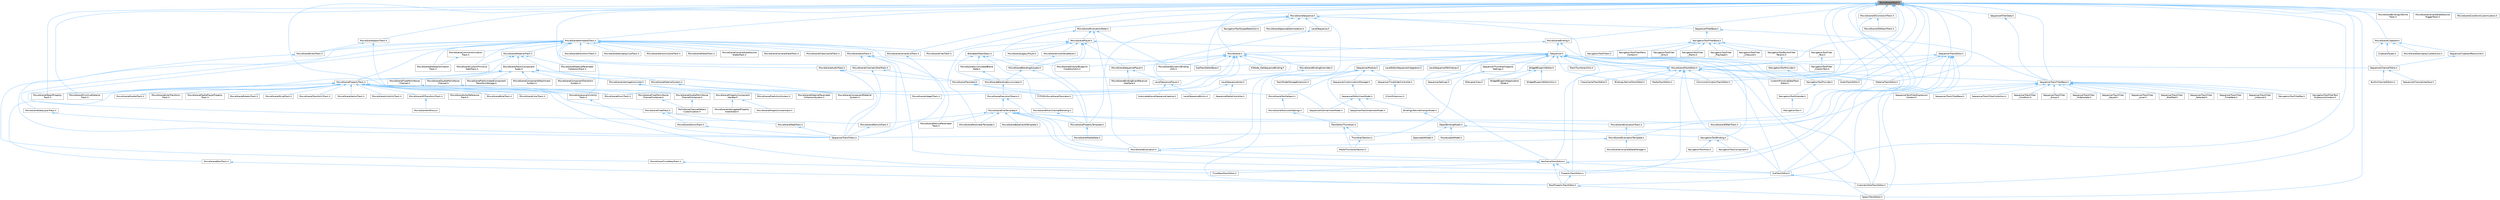 digraph "MovieSceneTrack.h"
{
 // INTERACTIVE_SVG=YES
 // LATEX_PDF_SIZE
  bgcolor="transparent";
  edge [fontname=Helvetica,fontsize=10,labelfontname=Helvetica,labelfontsize=10];
  node [fontname=Helvetica,fontsize=10,shape=box,height=0.2,width=0.4];
  Node1 [id="Node000001",label="MovieSceneTrack.h",height=0.2,width=0.4,color="gray40", fillcolor="grey60", style="filled", fontcolor="black",tooltip=" "];
  Node1 -> Node2 [id="edge1_Node000001_Node000002",dir="back",color="steelblue1",style="solid",tooltip=" "];
  Node2 [id="Node000002",label="AudioTrackEditor.h",height=0.2,width=0.4,color="grey40", fillcolor="white", style="filled",URL="$dd/d96/AudioTrackEditor_8h.html",tooltip=" "];
  Node1 -> Node3 [id="edge2_Node000001_Node000003",dir="back",color="steelblue1",style="solid",tooltip=" "];
  Node3 [id="Node000003",label="BindingLifetimeTrackEditor.h",height=0.2,width=0.4,color="grey40", fillcolor="white", style="filled",URL="$db/d3c/BindingLifetimeTrackEditor_8h.html",tooltip=" "];
  Node1 -> Node4 [id="edge3_Node000001_Node000004",dir="back",color="steelblue1",style="solid",tooltip=" "];
  Node4 [id="Node000004",label="CinematicShotTrackEditor.h",height=0.2,width=0.4,color="grey40", fillcolor="white", style="filled",URL="$d3/d0c/CinematicShotTrackEditor_8h.html",tooltip=" "];
  Node1 -> Node5 [id="edge4_Node000001_Node000005",dir="back",color="steelblue1",style="solid",tooltip=" "];
  Node5 [id="Node000005",label="CommonAnimationTrackEditor.h",height=0.2,width=0.4,color="grey40", fillcolor="white", style="filled",URL="$d9/d6e/CommonAnimationTrackEditor_8h.html",tooltip=" "];
  Node1 -> Node6 [id="edge5_Node000001_Node000006",dir="back",color="steelblue1",style="solid",tooltip=" "];
  Node6 [id="Node000006",label="CustomPrimitiveDataTrack\lEditor.h",height=0.2,width=0.4,color="grey40", fillcolor="white", style="filled",URL="$dc/d8f/CustomPrimitiveDataTrackEditor_8h.html",tooltip=" "];
  Node1 -> Node7 [id="edge6_Node000001_Node000007",dir="back",color="steelblue1",style="solid",tooltip=" "];
  Node7 [id="Node000007",label="ISequencerTrackEditor.h",height=0.2,width=0.4,color="grey40", fillcolor="white", style="filled",URL="$df/dca/ISequencerTrackEditor_8h.html",tooltip=" "];
  Node7 -> Node2 [id="edge7_Node000007_Node000002",dir="back",color="steelblue1",style="solid",tooltip=" "];
  Node7 -> Node8 [id="edge8_Node000007_Node000008",dir="back",color="steelblue1",style="solid",tooltip=" "];
  Node8 [id="Node000008",label="BoolPropertyTrackEditor.h",height=0.2,width=0.4,color="grey40", fillcolor="white", style="filled",URL="$db/d07/BoolPropertyTrackEditor_8h.html",tooltip=" "];
  Node8 -> Node9 [id="edge9_Node000008_Node000009",dir="back",color="steelblue1",style="solid",tooltip=" "];
  Node9 [id="Node000009",label="SpawnTrackEditor.h",height=0.2,width=0.4,color="grey40", fillcolor="white", style="filled",URL="$d5/dac/SpawnTrackEditor_8h.html",tooltip=" "];
  Node7 -> Node4 [id="edge10_Node000007_Node000004",dir="back",color="steelblue1",style="solid",tooltip=" "];
  Node7 -> Node6 [id="edge11_Node000007_Node000006",dir="back",color="steelblue1",style="solid",tooltip=" "];
  Node7 -> Node10 [id="edge12_Node000007_Node000010",dir="back",color="steelblue1",style="solid",tooltip=" "];
  Node10 [id="Node000010",label="MaterialTrackEditor.h",height=0.2,width=0.4,color="grey40", fillcolor="white", style="filled",URL="$d1/d9f/MaterialTrackEditor_8h.html",tooltip=" "];
  Node7 -> Node11 [id="edge13_Node000007_Node000011",dir="back",color="steelblue1",style="solid",tooltip=" "];
  Node11 [id="Node000011",label="MovieSceneTrackEditor.h",height=0.2,width=0.4,color="grey40", fillcolor="white", style="filled",URL="$db/d6c/MovieSceneTrackEditor_8h.html",tooltip=" "];
  Node11 -> Node2 [id="edge14_Node000011_Node000002",dir="back",color="steelblue1",style="solid",tooltip=" "];
  Node11 -> Node3 [id="edge15_Node000011_Node000003",dir="back",color="steelblue1",style="solid",tooltip=" "];
  Node11 -> Node12 [id="edge16_Node000011_Node000012",dir="back",color="steelblue1",style="solid",tooltip=" "];
  Node12 [id="Node000012",label="ChaosCacheTrackEditor.h",height=0.2,width=0.4,color="grey40", fillcolor="white", style="filled",URL="$db/d36/ChaosCacheTrackEditor_8h.html",tooltip=" "];
  Node11 -> Node5 [id="edge17_Node000011_Node000005",dir="back",color="steelblue1",style="solid",tooltip=" "];
  Node11 -> Node6 [id="edge18_Node000011_Node000006",dir="back",color="steelblue1",style="solid",tooltip=" "];
  Node11 -> Node13 [id="edge19_Node000011_Node000013",dir="back",color="steelblue1",style="solid",tooltip=" "];
  Node13 [id="Node000013",label="KeyframeTrackEditor.h",height=0.2,width=0.4,color="grey40", fillcolor="white", style="filled",URL="$dd/d47/KeyframeTrackEditor_8h.html",tooltip=" "];
  Node13 -> Node8 [id="edge20_Node000013_Node000008",dir="back",color="steelblue1",style="solid",tooltip=" "];
  Node13 -> Node14 [id="edge21_Node000013_Node000014",dir="back",color="steelblue1",style="solid",tooltip=" "];
  Node14 [id="Node000014",label="PropertyTrackEditor.h",height=0.2,width=0.4,color="grey40", fillcolor="white", style="filled",URL="$da/d9a/PropertyTrackEditor_8h.html",tooltip=" "];
  Node14 -> Node8 [id="edge22_Node000014_Node000008",dir="back",color="steelblue1",style="solid",tooltip=" "];
  Node13 -> Node15 [id="edge23_Node000013_Node000015",dir="back",color="steelblue1",style="solid",tooltip=" "];
  Node15 [id="Node000015",label="SubTrackEditor.h",height=0.2,width=0.4,color="grey40", fillcolor="white", style="filled",URL="$d8/d5b/SubTrackEditor_8h.html",tooltip=" "];
  Node15 -> Node4 [id="edge24_Node000015_Node000004",dir="back",color="steelblue1",style="solid",tooltip=" "];
  Node13 -> Node16 [id="edge25_Node000013_Node000016",dir="back",color="steelblue1",style="solid",tooltip=" "];
  Node16 [id="Node000016",label="TimeWarpTrackEditor.h",height=0.2,width=0.4,color="grey40", fillcolor="white", style="filled",URL="$dc/d2e/TimeWarpTrackEditor_8h.html",tooltip=" "];
  Node11 -> Node10 [id="edge26_Node000011_Node000010",dir="back",color="steelblue1",style="solid",tooltip=" "];
  Node11 -> Node17 [id="edge27_Node000011_Node000017",dir="back",color="steelblue1",style="solid",tooltip=" "];
  Node17 [id="Node000017",label="MediaTrackEditor.h",height=0.2,width=0.4,color="grey40", fillcolor="white", style="filled",URL="$d0/d41/MediaTrackEditor_8h.html",tooltip=" "];
  Node11 -> Node14 [id="edge28_Node000011_Node000014",dir="back",color="steelblue1",style="solid",tooltip=" "];
  Node11 -> Node18 [id="edge29_Node000011_Node000018",dir="back",color="steelblue1",style="solid",tooltip=" "];
  Node18 [id="Node000018",label="SequencerTrackFilterBase.h",height=0.2,width=0.4,color="grey40", fillcolor="white", style="filled",URL="$d8/def/Filters_2SequencerTrackFilterBase_8h.html",tooltip=" "];
  Node18 -> Node19 [id="edge30_Node000018_Node000019",dir="back",color="steelblue1",style="solid",tooltip=" "];
  Node19 [id="Node000019",label="NavigationToolFilterBar.h",height=0.2,width=0.4,color="grey40", fillcolor="white", style="filled",URL="$df/d14/NavigationToolFilterBar_8h.html",tooltip=" "];
  Node18 -> Node20 [id="edge31_Node000018_Node000020",dir="back",color="steelblue1",style="solid",tooltip=" "];
  Node20 [id="Node000020",label="NavigationToolFilterText\lExpressionContext.h",height=0.2,width=0.4,color="grey40", fillcolor="white", style="filled",URL="$d8/dd2/NavigationToolFilterTextExpressionContext_8h.html",tooltip=" "];
  Node18 -> Node21 [id="edge32_Node000018_Node000021",dir="back",color="steelblue1",style="solid",tooltip=" "];
  Node21 [id="Node000021",label="SequencerTextFilterExpression\lContext.h",height=0.2,width=0.4,color="grey40", fillcolor="white", style="filled",URL="$d0/d9f/SequencerTextFilterExpressionContext_8h.html",tooltip=" "];
  Node18 -> Node22 [id="edge33_Node000018_Node000022",dir="back",color="steelblue1",style="solid",tooltip=" "];
  Node22 [id="Node000022",label="SequencerTrackFilterBase.h",height=0.2,width=0.4,color="grey40", fillcolor="white", style="filled",URL="$d8/d4d/SequencerTrackFilterBase_8h.html",tooltip=" "];
  Node18 -> Node23 [id="edge34_Node000018_Node000023",dir="back",color="steelblue1",style="solid",tooltip=" "];
  Node23 [id="Node000023",label="SequencerTrackFilterCollection.h",height=0.2,width=0.4,color="grey40", fillcolor="white", style="filled",URL="$d8/de2/SequencerTrackFilterCollection_8h.html",tooltip=" "];
  Node18 -> Node24 [id="edge35_Node000018_Node000024",dir="back",color="steelblue1",style="solid",tooltip=" "];
  Node24 [id="Node000024",label="SequencerTrackFilter\l_Condition.h",height=0.2,width=0.4,color="grey40", fillcolor="white", style="filled",URL="$df/d17/SequencerTrackFilter__Condition_8h.html",tooltip=" "];
  Node18 -> Node25 [id="edge36_Node000018_Node000025",dir="back",color="steelblue1",style="solid",tooltip=" "];
  Node25 [id="Node000025",label="SequencerTrackFilter\l_Group.h",height=0.2,width=0.4,color="grey40", fillcolor="white", style="filled",URL="$da/dea/SequencerTrackFilter__Group_8h.html",tooltip=" "];
  Node18 -> Node26 [id="edge37_Node000018_Node000026",dir="back",color="steelblue1",style="solid",tooltip=" "];
  Node26 [id="Node000026",label="SequencerTrackFilter\l_HideIsolate.h",height=0.2,width=0.4,color="grey40", fillcolor="white", style="filled",URL="$d3/d55/SequencerTrackFilter__HideIsolate_8h.html",tooltip=" "];
  Node18 -> Node27 [id="edge38_Node000018_Node000027",dir="back",color="steelblue1",style="solid",tooltip=" "];
  Node27 [id="Node000027",label="SequencerTrackFilter\l_Keyed.h",height=0.2,width=0.4,color="grey40", fillcolor="white", style="filled",URL="$d4/d2d/SequencerTrackFilter__Keyed_8h.html",tooltip=" "];
  Node18 -> Node28 [id="edge39_Node000018_Node000028",dir="back",color="steelblue1",style="solid",tooltip=" "];
  Node28 [id="Node000028",label="SequencerTrackFilter\l_Level.h",height=0.2,width=0.4,color="grey40", fillcolor="white", style="filled",URL="$d2/d6c/SequencerTrackFilter__Level_8h.html",tooltip=" "];
  Node18 -> Node29 [id="edge40_Node000018_Node000029",dir="back",color="steelblue1",style="solid",tooltip=" "];
  Node29 [id="Node000029",label="SequencerTrackFilter\l_Modified.h",height=0.2,width=0.4,color="grey40", fillcolor="white", style="filled",URL="$d0/dd9/SequencerTrackFilter__Modified_8h.html",tooltip=" "];
  Node18 -> Node30 [id="edge41_Node000018_Node000030",dir="back",color="steelblue1",style="solid",tooltip=" "];
  Node30 [id="Node000030",label="SequencerTrackFilter\l_Selected.h",height=0.2,width=0.4,color="grey40", fillcolor="white", style="filled",URL="$dc/d54/SequencerTrackFilter__Selected_8h.html",tooltip=" "];
  Node18 -> Node31 [id="edge42_Node000018_Node000031",dir="back",color="steelblue1",style="solid",tooltip=" "];
  Node31 [id="Node000031",label="SequencerTrackFilter\l_TimeWarp.h",height=0.2,width=0.4,color="grey40", fillcolor="white", style="filled",URL="$d6/dd0/SequencerTrackFilter__TimeWarp_8h.html",tooltip=" "];
  Node18 -> Node32 [id="edge43_Node000018_Node000032",dir="back",color="steelblue1",style="solid",tooltip=" "];
  Node32 [id="Node000032",label="SequencerTrackFilter\l_Unbound.h",height=0.2,width=0.4,color="grey40", fillcolor="white", style="filled",URL="$d0/dd1/SequencerTrackFilter__Unbound_8h.html",tooltip=" "];
  Node18 -> Node33 [id="edge44_Node000018_Node000033",dir="back",color="steelblue1",style="solid",tooltip=" "];
  Node33 [id="Node000033",label="SequencerTrackFilters.h",height=0.2,width=0.4,color="grey40", fillcolor="white", style="filled",URL="$df/d72/SequencerTrackFilters_8h.html",tooltip=" "];
  Node11 -> Node15 [id="edge45_Node000011_Node000015",dir="back",color="steelblue1",style="solid",tooltip=" "];
  Node7 -> Node9 [id="edge46_Node000007_Node000009",dir="back",color="steelblue1",style="solid",tooltip=" "];
  Node7 -> Node15 [id="edge47_Node000007_Node000015",dir="back",color="steelblue1",style="solid",tooltip=" "];
  Node1 -> Node13 [id="edge48_Node000001_Node000013",dir="back",color="steelblue1",style="solid",tooltip=" "];
  Node1 -> Node10 [id="edge49_Node000001_Node000010",dir="back",color="steelblue1",style="solid",tooltip=" "];
  Node1 -> Node34 [id="edge50_Node000001_Node000034",dir="back",color="steelblue1",style="solid",tooltip=" "];
  Node34 [id="Node000034",label="MovieScene.h",height=0.2,width=0.4,color="grey40", fillcolor="white", style="filled",URL="$df/da9/MovieScene_8h.html",tooltip=" "];
  Node34 -> Node35 [id="edge51_Node000034_Node000035",dir="back",color="steelblue1",style="solid",tooltip=" "];
  Node35 [id="Node000035",label="FCPXMLMovieSceneTranslator.h",height=0.2,width=0.4,color="grey40", fillcolor="white", style="filled",URL="$d2/d93/FCPXMLMovieSceneTranslator_8h.html",tooltip=" "];
  Node34 -> Node36 [id="edge52_Node000034_Node000036",dir="back",color="steelblue1",style="solid",tooltip=" "];
  Node36 [id="Node000036",label="K2Node_GetSequenceBinding.h",height=0.2,width=0.4,color="grey40", fillcolor="white", style="filled",URL="$dc/d62/K2Node__GetSequenceBinding_8h.html",tooltip=" "];
  Node34 -> Node37 [id="edge53_Node000034_Node000037",dir="back",color="steelblue1",style="solid",tooltip=" "];
  Node37 [id="Node000037",label="MovieSceneBindingOverrides.h",height=0.2,width=0.4,color="grey40", fillcolor="white", style="filled",URL="$d4/d8c/MovieSceneBindingOverrides_8h.html",tooltip=" "];
  Node37 -> Node38 [id="edge54_Node000037_Node000038",dir="back",color="steelblue1",style="solid",tooltip=" "];
  Node38 [id="Node000038",label="LevelSequenceActor.h",height=0.2,width=0.4,color="grey40", fillcolor="white", style="filled",URL="$dd/d4d/LevelSequenceActor_8h.html",tooltip=" "];
  Node38 -> Node39 [id="edge55_Node000038_Node000039",dir="back",color="steelblue1",style="solid",tooltip=" "];
  Node39 [id="Node000039",label="LevelSequenceBurnIn.h",height=0.2,width=0.4,color="grey40", fillcolor="white", style="filled",URL="$d2/d6b/LevelSequenceBurnIn_8h.html",tooltip=" "];
  Node38 -> Node40 [id="edge56_Node000038_Node000040",dir="back",color="steelblue1",style="solid",tooltip=" "];
  Node40 [id="Node000040",label="SequenceMediaController.h",height=0.2,width=0.4,color="grey40", fillcolor="white", style="filled",URL="$de/d88/SequenceMediaController_8h.html",tooltip=" "];
  Node34 -> Node41 [id="edge57_Node000034_Node000041",dir="back",color="steelblue1",style="solid",tooltip=" "];
  Node41 [id="Node000041",label="MovieSceneDirectorBlueprint\lConditionUtils.h",height=0.2,width=0.4,color="grey40", fillcolor="white", style="filled",URL="$d4/d8a/MovieSceneDirectorBlueprintConditionUtils_8h.html",tooltip=" "];
  Node34 -> Node42 [id="edge58_Node000034_Node000042",dir="back",color="steelblue1",style="solid",tooltip=" "];
  Node42 [id="Node000042",label="MovieSceneDynamicBinding\lUtils.h",height=0.2,width=0.4,color="grey40", fillcolor="white", style="filled",URL="$df/dce/MovieSceneDynamicBindingUtils_8h.html",tooltip=" "];
  Node34 -> Node43 [id="edge59_Node000034_Node000043",dir="back",color="steelblue1",style="solid",tooltip=" "];
  Node43 [id="Node000043",label="MovieSceneEnumTrack.h",height=0.2,width=0.4,color="grey40", fillcolor="white", style="filled",URL="$d6/d95/MovieSceneEnumTrack_8h.html",tooltip=" "];
  Node34 -> Node44 [id="edge60_Node000034_Node000044",dir="back",color="steelblue1",style="solid",tooltip=" "];
  Node44 [id="Node000044",label="MovieSceneIntegerTrack.h",height=0.2,width=0.4,color="grey40", fillcolor="white", style="filled",URL="$d9/d1a/MovieSceneIntegerTrack_8h.html",tooltip=" "];
  Node34 -> Node45 [id="edge61_Node000034_Node000045",dir="back",color="steelblue1",style="solid",tooltip=" "];
  Node45 [id="Node000045",label="MovieSceneSequencePlayer.h",height=0.2,width=0.4,color="grey40", fillcolor="white", style="filled",URL="$d3/d08/MovieSceneSequencePlayer_8h.html",tooltip=" "];
  Node45 -> Node46 [id="edge62_Node000045_Node000046",dir="back",color="steelblue1",style="solid",tooltip=" "];
  Node46 [id="Node000046",label="LevelSequencePlayer.h",height=0.2,width=0.4,color="grey40", fillcolor="white", style="filled",URL="$d0/d5e/LevelSequencePlayer_8h.html",tooltip=" "];
  Node46 -> Node47 [id="edge63_Node000046_Node000047",dir="back",color="steelblue1",style="solid",tooltip=" "];
  Node47 [id="Node000047",label="AutomatedLevelSequenceCapture.h",height=0.2,width=0.4,color="grey40", fillcolor="white", style="filled",URL="$d4/d3e/AutomatedLevelSequenceCapture_8h.html",tooltip=" "];
  Node46 -> Node39 [id="edge64_Node000046_Node000039",dir="back",color="steelblue1",style="solid",tooltip=" "];
  Node45 -> Node48 [id="edge65_Node000045_Node000048",dir="back",color="steelblue1",style="solid",tooltip=" "];
  Node48 [id="Node000048",label="MovieSceneBindingEventReceiver\lInterface.h",height=0.2,width=0.4,color="grey40", fillcolor="white", style="filled",URL="$df/d39/MovieSceneBindingEventReceiverInterface_8h.html",tooltip=" "];
  Node34 -> Node11 [id="edge66_Node000034_Node000011",dir="back",color="steelblue1",style="solid",tooltip=" "];
  Node34 -> Node49 [id="edge67_Node000034_Node000049",dir="back",color="steelblue1",style="solid",tooltip=" "];
  Node49 [id="Node000049",label="MovieSceneTranslator.h",height=0.2,width=0.4,color="grey40", fillcolor="white", style="filled",URL="$d2/d49/MovieSceneTranslator_8h.html",tooltip=" "];
  Node49 -> Node35 [id="edge68_Node000049_Node000035",dir="back",color="steelblue1",style="solid",tooltip=" "];
  Node49 -> Node50 [id="edge69_Node000049_Node000050",dir="back",color="steelblue1",style="solid",tooltip=" "];
  Node50 [id="Node000050",label="MovieSceneToolHelpers.h",height=0.2,width=0.4,color="grey40", fillcolor="white", style="filled",URL="$d4/d0e/MovieSceneToolHelpers_8h.html",tooltip=" "];
  Node50 -> Node51 [id="edge70_Node000050_Node000051",dir="back",color="steelblue1",style="solid",tooltip=" "];
  Node51 [id="Node000051",label="MovieSceneToolsUserSettings.h",height=0.2,width=0.4,color="grey40", fillcolor="white", style="filled",URL="$d5/dab/MovieSceneToolsUserSettings_8h.html",tooltip=" "];
  Node51 -> Node52 [id="edge71_Node000051_Node000052",dir="back",color="steelblue1",style="solid",tooltip=" "];
  Node52 [id="Node000052",label="TrackEditorThumbnail.h",height=0.2,width=0.4,color="grey40", fillcolor="white", style="filled",URL="$d6/d44/TrackEditorThumbnail_8h.html",tooltip=" "];
  Node52 -> Node53 [id="edge72_Node000052_Node000053",dir="back",color="steelblue1",style="solid",tooltip=" "];
  Node53 [id="Node000053",label="MediaThumbnailSection.h",height=0.2,width=0.4,color="grey40", fillcolor="white", style="filled",URL="$d8/dfe/MediaThumbnailSection_8h.html",tooltip=" "];
  Node52 -> Node54 [id="edge73_Node000052_Node000054",dir="back",color="steelblue1",style="solid",tooltip=" "];
  Node54 [id="Node000054",label="ThumbnailSection.h",height=0.2,width=0.4,color="grey40", fillcolor="white", style="filled",URL="$de/daf/ThumbnailSection_8h.html",tooltip=" "];
  Node54 -> Node53 [id="edge74_Node000054_Node000053",dir="back",color="steelblue1",style="solid",tooltip=" "];
  Node34 -> Node55 [id="edge75_Node000034_Node000055",dir="back",color="steelblue1",style="solid",tooltip=" "];
  Node55 [id="Node000055",label="SubTrackEditorBase.h",height=0.2,width=0.4,color="grey40", fillcolor="white", style="filled",URL="$db/d33/SubTrackEditorBase_8h.html",tooltip=" "];
  Node1 -> Node56 [id="edge76_Node000001_Node000056",dir="back",color="steelblue1",style="solid",tooltip=" "];
  Node56 [id="Node000056",label="MovieScene3DConstraintTrack.h",height=0.2,width=0.4,color="grey40", fillcolor="white", style="filled",URL="$d7/d73/MovieScene3DConstraintTrack_8h.html",tooltip=" "];
  Node56 -> Node57 [id="edge77_Node000056_Node000057",dir="back",color="steelblue1",style="solid",tooltip=" "];
  Node57 [id="Node000057",label="MovieScene3DAttachTrack.h",height=0.2,width=0.4,color="grey40", fillcolor="white", style="filled",URL="$d2/d53/MovieScene3DAttachTrack_8h.html",tooltip=" "];
  Node56 -> Node58 [id="edge78_Node000056_Node000058",dir="back",color="steelblue1",style="solid",tooltip=" "];
  Node58 [id="Node000058",label="MovieScene3DPathTrack.h",height=0.2,width=0.4,color="grey40", fillcolor="white", style="filled",URL="$d3/d57/MovieScene3DPathTrack_8h.html",tooltip=" "];
  Node1 -> Node59 [id="edge79_Node000001_Node000059",dir="back",color="steelblue1",style="solid",tooltip=" "];
  Node59 [id="Node000059",label="MovieSceneBinding.h",height=0.2,width=0.4,color="grey40", fillcolor="white", style="filled",URL="$db/dc8/MovieSceneBinding_8h.html",tooltip=" "];
  Node59 -> Node60 [id="edge80_Node000059_Node000060",dir="back",color="steelblue1",style="solid",tooltip=" "];
  Node60 [id="Node000060",label="ISequencer.h",height=0.2,width=0.4,color="grey40", fillcolor="white", style="filled",URL="$d7/d1d/ISequencer_8h.html",tooltip=" "];
  Node60 -> Node2 [id="edge81_Node000060_Node000002",dir="back",color="steelblue1",style="solid",tooltip=" "];
  Node60 -> Node3 [id="edge82_Node000060_Node000003",dir="back",color="steelblue1",style="solid",tooltip=" "];
  Node60 -> Node8 [id="edge83_Node000060_Node000008",dir="back",color="steelblue1",style="solid",tooltip=" "];
  Node60 -> Node4 [id="edge84_Node000060_Node000004",dir="back",color="steelblue1",style="solid",tooltip=" "];
  Node60 -> Node5 [id="edge85_Node000060_Node000005",dir="back",color="steelblue1",style="solid",tooltip=" "];
  Node60 -> Node6 [id="edge86_Node000060_Node000006",dir="back",color="steelblue1",style="solid",tooltip=" "];
  Node60 -> Node61 [id="edge87_Node000060_Node000061",dir="back",color="steelblue1",style="solid",tooltip=" "];
  Node61 [id="Node000061",label="ISequencerModule.h",height=0.2,width=0.4,color="grey40", fillcolor="white", style="filled",URL="$d7/d3b/ISequencerModule_8h.html",tooltip=" "];
  Node61 -> Node62 [id="edge88_Node000061_Node000062",dir="back",color="steelblue1",style="solid",tooltip=" "];
  Node62 [id="Node000062",label="SequencerCustomizationManager.h",height=0.2,width=0.4,color="grey40", fillcolor="white", style="filled",URL="$dd/dea/SequencerCustomizationManager_8h.html",tooltip=" "];
  Node62 -> Node63 [id="edge89_Node000062_Node000063",dir="back",color="steelblue1",style="solid",tooltip=" "];
  Node63 [id="Node000063",label="SequencerEditorViewModel.h",height=0.2,width=0.4,color="grey40", fillcolor="white", style="filled",URL="$da/d57/SequencerEditorViewModel_8h.html",tooltip=" "];
  Node63 -> Node64 [id="edge90_Node000063_Node000064",dir="back",color="steelblue1",style="solid",tooltip=" "];
  Node64 [id="Node000064",label="BindingLifetimeOverlayModel.h",height=0.2,width=0.4,color="grey40", fillcolor="white", style="filled",URL="$d2/d69/BindingLifetimeOverlayModel_8h.html",tooltip=" "];
  Node64 -> Node65 [id="edge91_Node000064_Node000065",dir="back",color="steelblue1",style="solid",tooltip=" "];
  Node65 [id="Node000065",label="ObjectBindingModel.h",height=0.2,width=0.4,color="grey40", fillcolor="white", style="filled",URL="$de/dbc/ObjectBindingModel_8h.html",tooltip=" "];
  Node65 -> Node66 [id="edge92_Node000065_Node000066",dir="back",color="steelblue1",style="solid",tooltip=" "];
  Node66 [id="Node000066",label="NavigationToolBinding.h",height=0.2,width=0.4,color="grey40", fillcolor="white", style="filled",URL="$d0/db5/NavigationToolBinding_8h.html",tooltip=" "];
  Node66 -> Node67 [id="edge93_Node000066_Node000067",dir="back",color="steelblue1",style="solid",tooltip=" "];
  Node67 [id="Node000067",label="NavigationToolActor.h",height=0.2,width=0.4,color="grey40", fillcolor="white", style="filled",URL="$d6/da8/NavigationToolActor_8h.html",tooltip=" "];
  Node66 -> Node68 [id="edge94_Node000066_Node000068",dir="back",color="steelblue1",style="solid",tooltip=" "];
  Node68 [id="Node000068",label="NavigationToolComponent.h",height=0.2,width=0.4,color="grey40", fillcolor="white", style="filled",URL="$d7/dfc/NavigationToolComponent_8h.html",tooltip=" "];
  Node65 -> Node69 [id="edge95_Node000065_Node000069",dir="back",color="steelblue1",style="solid",tooltip=" "];
  Node69 [id="Node000069",label="PossessableModel.h",height=0.2,width=0.4,color="grey40", fillcolor="white", style="filled",URL="$d5/d01/PossessableModel_8h.html",tooltip=" "];
  Node65 -> Node70 [id="edge96_Node000065_Node000070",dir="back",color="steelblue1",style="solid",tooltip=" "];
  Node70 [id="Node000070",label="SpawnableModel.h",height=0.2,width=0.4,color="grey40", fillcolor="white", style="filled",URL="$d0/dd5/SpawnableModel_8h.html",tooltip=" "];
  Node63 -> Node71 [id="edge97_Node000063_Node000071",dir="back",color="steelblue1",style="solid",tooltip=" "];
  Node71 [id="Node000071",label="SequencerOutlinerViewModel.h",height=0.2,width=0.4,color="grey40", fillcolor="white", style="filled",URL="$da/d12/SequencerOutlinerViewModel_8h.html",tooltip=" "];
  Node63 -> Node72 [id="edge98_Node000063_Node000072",dir="back",color="steelblue1",style="solid",tooltip=" "];
  Node72 [id="Node000072",label="SequencerTrackAreaViewModel.h",height=0.2,width=0.4,color="grey40", fillcolor="white", style="filled",URL="$d9/dd2/SequencerTrackAreaViewModel_8h.html",tooltip=" "];
  Node61 -> Node71 [id="edge99_Node000061_Node000071",dir="back",color="steelblue1",style="solid",tooltip=" "];
  Node61 -> Node73 [id="edge100_Node000061_Node000073",dir="back",color="steelblue1",style="solid",tooltip=" "];
  Node73 [id="Node000073",label="SequencerTimeSliderController.h",height=0.2,width=0.4,color="grey40", fillcolor="white", style="filled",URL="$d3/d54/SequencerTimeSliderController_8h.html",tooltip=" "];
  Node73 -> Node74 [id="edge101_Node000073_Node000074",dir="back",color="steelblue1",style="solid",tooltip=" "];
  Node74 [id="Node000074",label="IClockExtension.h",height=0.2,width=0.4,color="grey40", fillcolor="white", style="filled",URL="$d1/d52/IClockExtension_8h.html",tooltip=" "];
  Node61 -> Node72 [id="edge102_Node000061_Node000072",dir="back",color="steelblue1",style="solid",tooltip=" "];
  Node61 -> Node75 [id="edge103_Node000061_Node000075",dir="back",color="steelblue1",style="solid",tooltip=" "];
  Node75 [id="Node000075",label="TrackModelStorageExtension.h",height=0.2,width=0.4,color="grey40", fillcolor="white", style="filled",URL="$d8/d98/TrackModelStorageExtension_8h.html",tooltip=" "];
  Node60 -> Node13 [id="edge104_Node000060_Node000013",dir="back",color="steelblue1",style="solid",tooltip=" "];
  Node60 -> Node76 [id="edge105_Node000060_Node000076",dir="back",color="steelblue1",style="solid",tooltip=" "];
  Node76 [id="Node000076",label="LevelEditorSequencerIntegration.h",height=0.2,width=0.4,color="grey40", fillcolor="white", style="filled",URL="$d5/d15/LevelEditorSequencerIntegration_8h.html",tooltip=" "];
  Node60 -> Node77 [id="edge106_Node000060_Node000077",dir="back",color="steelblue1",style="solid",tooltip=" "];
  Node77 [id="Node000077",label="LevelSequenceFBXInterop.h",height=0.2,width=0.4,color="grey40", fillcolor="white", style="filled",URL="$d7/d4f/LevelSequenceFBXInterop_8h.html",tooltip=" "];
  Node60 -> Node10 [id="edge107_Node000060_Node000010",dir="back",color="steelblue1",style="solid",tooltip=" "];
  Node60 -> Node50 [id="edge108_Node000060_Node000050",dir="back",color="steelblue1",style="solid",tooltip=" "];
  Node60 -> Node11 [id="edge109_Node000060_Node000011",dir="back",color="steelblue1",style="solid",tooltip=" "];
  Node60 -> Node14 [id="edge110_Node000060_Node000014",dir="back",color="steelblue1",style="solid",tooltip=" "];
  Node60 -> Node78 [id="edge111_Node000060_Node000078",dir="back",color="steelblue1",style="solid",tooltip=" "];
  Node78 [id="Node000078",label="SequencerChannelTraits.h",height=0.2,width=0.4,color="grey40", fillcolor="white", style="filled",URL="$d6/db9/SequencerChannelTraits_8h.html",tooltip=" "];
  Node78 -> Node79 [id="edge112_Node000078_Node000079",dir="back",color="steelblue1",style="solid",tooltip=" "];
  Node79 [id="Node000079",label="BuiltInChannelEditors.h",height=0.2,width=0.4,color="grey40", fillcolor="white", style="filled",URL="$df/daf/BuiltInChannelEditors_8h.html",tooltip=" "];
  Node78 -> Node80 [id="edge113_Node000078_Node000080",dir="back",color="steelblue1",style="solid",tooltip=" "];
  Node80 [id="Node000080",label="SequencerChannelInterface.h",height=0.2,width=0.4,color="grey40", fillcolor="white", style="filled",URL="$da/d51/SequencerChannelInterface_8h.html",tooltip=" "];
  Node60 -> Node81 [id="edge114_Node000060_Node000081",dir="back",color="steelblue1",style="solid",tooltip=" "];
  Node81 [id="Node000081",label="SequencerThumbnailCapture\lSettings.h",height=0.2,width=0.4,color="grey40", fillcolor="white", style="filled",URL="$de/d05/SequencerThumbnailCaptureSettings_8h.html",tooltip=" "];
  Node81 -> Node82 [id="edge115_Node000081_Node000082",dir="back",color="steelblue1",style="solid",tooltip=" "];
  Node82 [id="Node000082",label="SequencerSettings.h",height=0.2,width=0.4,color="grey40", fillcolor="white", style="filled",URL="$d1/d46/SequencerSettings_8h.html",tooltip=" "];
  Node60 -> Node9 [id="edge116_Node000060_Node000009",dir="back",color="steelblue1",style="solid",tooltip=" "];
  Node60 -> Node15 [id="edge117_Node000060_Node000015",dir="back",color="steelblue1",style="solid",tooltip=" "];
  Node60 -> Node55 [id="edge118_Node000060_Node000055",dir="back",color="steelblue1",style="solid",tooltip=" "];
  Node60 -> Node54 [id="edge119_Node000060_Node000054",dir="back",color="steelblue1",style="solid",tooltip=" "];
  Node60 -> Node83 [id="edge120_Node000060_Node000083",dir="back",color="steelblue1",style="solid",tooltip=" "];
  Node83 [id="Node000083",label="TrackThumbnailUtils.h",height=0.2,width=0.4,color="grey40", fillcolor="white", style="filled",URL="$dc/df4/TrackThumbnailUtils_8h.html",tooltip=" "];
  Node60 -> Node84 [id="edge121_Node000060_Node000084",dir="back",color="steelblue1",style="solid",tooltip=" "];
  Node84 [id="Node000084",label="WidgetBlueprintEditor.h",height=0.2,width=0.4,color="grey40", fillcolor="white", style="filled",URL="$d6/d04/WidgetBlueprintEditor_8h.html",tooltip=" "];
  Node84 -> Node85 [id="edge122_Node000084_Node000085",dir="back",color="steelblue1",style="solid",tooltip=" "];
  Node85 [id="Node000085",label="SDesignerView.h",height=0.2,width=0.4,color="grey40", fillcolor="white", style="filled",URL="$d2/d14/SDesignerView_8h.html",tooltip=" "];
  Node84 -> Node86 [id="edge123_Node000084_Node000086",dir="back",color="steelblue1",style="solid",tooltip=" "];
  Node86 [id="Node000086",label="WidgetBlueprintApplication\lMode.h",height=0.2,width=0.4,color="grey40", fillcolor="white", style="filled",URL="$d3/d40/WidgetBlueprintApplicationMode_8h.html",tooltip=" "];
  Node84 -> Node87 [id="edge124_Node000084_Node000087",dir="back",color="steelblue1",style="solid",tooltip=" "];
  Node87 [id="Node000087",label="WidgetBlueprintEditorUtils.h",height=0.2,width=0.4,color="grey40", fillcolor="white", style="filled",URL="$d9/df7/WidgetBlueprintEditorUtils_8h.html",tooltip=" "];
  Node59 -> Node34 [id="edge125_Node000059_Node000034",dir="back",color="steelblue1",style="solid",tooltip=" "];
  Node59 -> Node66 [id="edge126_Node000059_Node000066",dir="back",color="steelblue1",style="solid",tooltip=" "];
  Node1 -> Node88 [id="edge127_Node000001_Node000088",dir="back",color="steelblue1",style="solid",tooltip=" "];
  Node88 [id="Node000088",label="MovieSceneBindingLifetime\lTrack.h",height=0.2,width=0.4,color="grey40", fillcolor="white", style="filled",URL="$d8/d77/MovieSceneBindingLifetimeTrack_8h.html",tooltip=" "];
  Node1 -> Node89 [id="edge128_Node000001_Node000089",dir="back",color="steelblue1",style="solid",tooltip=" "];
  Node89 [id="Node000089",label="MovieSceneCVarTrack.h",height=0.2,width=0.4,color="grey40", fillcolor="white", style="filled",URL="$d7/ddc/MovieSceneCVarTrack_8h.html",tooltip=" "];
  Node1 -> Node90 [id="edge129_Node000001_Node000090",dir="back",color="steelblue1",style="solid",tooltip=" "];
  Node90 [id="Node000090",label="MovieSceneCameraCutTrack.h",height=0.2,width=0.4,color="grey40", fillcolor="white", style="filled",URL="$d8/dbd/MovieSceneCameraCutTrack_8h.html",tooltip=" "];
  Node90 -> Node33 [id="edge130_Node000090_Node000033",dir="back",color="steelblue1",style="solid",tooltip=" "];
  Node1 -> Node91 [id="edge131_Node000001_Node000091",dir="back",color="steelblue1",style="solid",tooltip=" "];
  Node91 [id="Node000091",label="MovieSceneCameraShakeSource\lTriggerTrack.h",height=0.2,width=0.4,color="grey40", fillcolor="white", style="filled",URL="$d6/d3d/MovieSceneCameraShakeSourceTriggerTrack_8h.html",tooltip=" "];
  Node1 -> Node92 [id="edge132_Node000001_Node000092",dir="back",color="steelblue1",style="solid",tooltip=" "];
  Node92 [id="Node000092",label="MovieSceneCinematicShotTrack.h",height=0.2,width=0.4,color="grey40", fillcolor="white", style="filled",URL="$d6/d21/MovieSceneCinematicShotTrack_8h.html",tooltip=" "];
  Node92 -> Node49 [id="edge133_Node000092_Node000049",dir="back",color="steelblue1",style="solid",tooltip=" "];
  Node92 -> Node33 [id="edge134_Node000092_Node000033",dir="back",color="steelblue1",style="solid",tooltip=" "];
  Node1 -> Node93 [id="edge135_Node000001_Node000093",dir="back",color="steelblue1",style="solid",tooltip=" "];
  Node93 [id="Node000093",label="MovieSceneClipboard.h",height=0.2,width=0.4,color="grey40", fillcolor="white", style="filled",URL="$d4/dc7/MovieSceneClipboard_8h.html",tooltip=" "];
  Node93 -> Node94 [id="edge136_Node000093_Node000094",dir="back",color="steelblue1",style="solid",tooltip=" "];
  Node94 [id="Node000094",label="ClipboardTypes.h",height=0.2,width=0.4,color="grey40", fillcolor="white", style="filled",URL="$d2/dc6/ClipboardTypes_8h.html",tooltip=" "];
  Node93 -> Node95 [id="edge137_Node000093_Node000095",dir="back",color="steelblue1",style="solid",tooltip=" "];
  Node95 [id="Node000095",label="MovieSceneGameplayCueSections.h",height=0.2,width=0.4,color="grey40", fillcolor="white", style="filled",URL="$df/ded/MovieSceneGameplayCueSections_8h.html",tooltip=" "];
  Node93 -> Node78 [id="edge138_Node000093_Node000078",dir="back",color="steelblue1",style="solid",tooltip=" "];
  Node93 -> Node96 [id="edge139_Node000093_Node000096",dir="back",color="steelblue1",style="solid",tooltip=" "];
  Node96 [id="Node000096",label="SequencerClipboardReconciler.h",height=0.2,width=0.4,color="grey40", fillcolor="white", style="filled",URL="$d4/d9b/SequencerClipboardReconciler_8h.html",tooltip=" "];
  Node96 -> Node78 [id="edge140_Node000096_Node000078",dir="back",color="steelblue1",style="solid",tooltip=" "];
  Node1 -> Node97 [id="edge141_Node000001_Node000097",dir="back",color="steelblue1",style="solid",tooltip=" "];
  Node97 [id="Node000097",label="MovieSceneConditionCustomization.h",height=0.2,width=0.4,color="grey40", fillcolor="white", style="filled",URL="$db/d7d/MovieSceneConditionCustomization_8h.html",tooltip=" "];
  Node1 -> Node43 [id="edge142_Node000001_Node000043",dir="back",color="steelblue1",style="solid",tooltip=" "];
  Node1 -> Node98 [id="edge143_Node000001_Node000098",dir="back",color="steelblue1",style="solid",tooltip=" "];
  Node98 [id="Node000098",label="MovieSceneEvaluationTemplate.h",height=0.2,width=0.4,color="grey40", fillcolor="white", style="filled",URL="$d9/d34/MovieSceneEvaluationTemplate_8h.html",tooltip=" "];
  Node98 -> Node99 [id="edge144_Node000098_Node000099",dir="back",color="steelblue1",style="solid",tooltip=" "];
  Node99 [id="Node000099",label="MovieSceneCompiledDataManager.h",height=0.2,width=0.4,color="grey40", fillcolor="white", style="filled",URL="$d7/d59/MovieSceneCompiledDataManager_8h.html",tooltip=" "];
  Node98 -> Node100 [id="edge145_Node000098_Node000100",dir="back",color="steelblue1",style="solid",tooltip=" "];
  Node100 [id="Node000100",label="MovieSceneEvaluation.h",height=0.2,width=0.4,color="grey40", fillcolor="white", style="filled",URL="$dc/ded/MovieSceneEvaluation_8h.html",tooltip=" "];
  Node100 -> Node13 [id="edge146_Node000100_Node000013",dir="back",color="steelblue1",style="solid",tooltip=" "];
  Node1 -> Node101 [id="edge147_Node000001_Node000101",dir="back",color="steelblue1",style="solid",tooltip=" "];
  Node101 [id="Node000101",label="MovieSceneEvaluationTrack.h",height=0.2,width=0.4,color="grey40", fillcolor="white", style="filled",URL="$d1/de1/MovieSceneEvaluationTrack_8h.html",tooltip=" "];
  Node101 -> Node98 [id="edge148_Node000101_Node000098",dir="back",color="steelblue1",style="solid",tooltip=" "];
  Node1 -> Node102 [id="edge149_Node000001_Node000102",dir="back",color="steelblue1",style="solid",tooltip=" "];
  Node102 [id="Node000102",label="MovieSceneNameableTrack.h",height=0.2,width=0.4,color="grey40", fillcolor="white", style="filled",URL="$df/db3/MovieSceneNameableTrack_8h.html",tooltip=" "];
  Node102 -> Node103 [id="edge150_Node000102_Node000103",dir="back",color="steelblue1",style="solid",tooltip=" "];
  Node103 [id="Node000103",label="MovieSceneAudioTrack.h",height=0.2,width=0.4,color="grey40", fillcolor="white", style="filled",URL="$df/dc9/MovieSceneAudioTrack_8h.html",tooltip=" "];
  Node103 -> Node49 [id="edge151_Node000103_Node000049",dir="back",color="steelblue1",style="solid",tooltip=" "];
  Node103 -> Node33 [id="edge152_Node000103_Node000033",dir="back",color="steelblue1",style="solid",tooltip=" "];
  Node102 -> Node89 [id="edge153_Node000102_Node000089",dir="back",color="steelblue1",style="solid",tooltip=" "];
  Node102 -> Node90 [id="edge154_Node000102_Node000090",dir="back",color="steelblue1",style="solid",tooltip=" "];
  Node102 -> Node104 [id="edge155_Node000102_Node000104",dir="back",color="steelblue1",style="solid",tooltip=" "];
  Node104 [id="Node000104",label="MovieSceneCameraShakeSource\lShakeTrack.h",height=0.2,width=0.4,color="grey40", fillcolor="white", style="filled",URL="$da/d54/MovieSceneCameraShakeSourceShakeTrack_8h.html",tooltip=" "];
  Node102 -> Node105 [id="edge156_Node000102_Node000105",dir="back",color="steelblue1",style="solid",tooltip=" "];
  Node105 [id="Node000105",label="MovieSceneCameraShakeTrack.h",height=0.2,width=0.4,color="grey40", fillcolor="white", style="filled",URL="$d8/d91/MovieSceneCameraShakeTrack_8h.html",tooltip=" "];
  Node102 -> Node106 [id="edge157_Node000102_Node000106",dir="back",color="steelblue1",style="solid",tooltip=" "];
  Node106 [id="Node000106",label="MovieSceneChaosCacheTrack.h",height=0.2,width=0.4,color="grey40", fillcolor="white", style="filled",URL="$d8/d65/MovieSceneChaosCacheTrack_8h.html",tooltip=" "];
  Node102 -> Node107 [id="edge158_Node000102_Node000107",dir="back",color="steelblue1",style="solid",tooltip=" "];
  Node107 [id="Node000107",label="MovieSceneCommonAnimation\lTrack.h",height=0.2,width=0.4,color="grey40", fillcolor="white", style="filled",URL="$dd/d8e/MovieSceneCommonAnimationTrack_8h.html",tooltip=" "];
  Node107 -> Node108 [id="edge159_Node000107_Node000108",dir="back",color="steelblue1",style="solid",tooltip=" "];
  Node108 [id="Node000108",label="MovieSceneSkeletalAnimation\lTrack.h",height=0.2,width=0.4,color="grey40", fillcolor="white", style="filled",URL="$d1/dcb/MovieSceneSkeletalAnimationTrack_8h.html",tooltip=" "];
  Node102 -> Node109 [id="edge160_Node000102_Node000109",dir="back",color="steelblue1",style="solid",tooltip=" "];
  Node109 [id="Node000109",label="MovieSceneCustomPrimitive\lDataTrack.h",height=0.2,width=0.4,color="grey40", fillcolor="white", style="filled",URL="$db/d39/MovieSceneCustomPrimitiveDataTrack_8h.html",tooltip=" "];
  Node102 -> Node110 [id="edge161_Node000102_Node000110",dir="back",color="steelblue1",style="solid",tooltip=" "];
  Node110 [id="Node000110",label="MovieSceneDataLayerTrack.h",height=0.2,width=0.4,color="grey40", fillcolor="white", style="filled",URL="$df/da0/MovieSceneDataLayerTrack_8h.html",tooltip=" "];
  Node110 -> Node33 [id="edge162_Node000110_Node000033",dir="back",color="steelblue1",style="solid",tooltip=" "];
  Node102 -> Node111 [id="edge163_Node000102_Node000111",dir="back",color="steelblue1",style="solid",tooltip=" "];
  Node111 [id="Node000111",label="MovieSceneEventTrack.h",height=0.2,width=0.4,color="grey40", fillcolor="white", style="filled",URL="$d3/d79/MovieSceneEventTrack_8h.html",tooltip=" "];
  Node111 -> Node33 [id="edge164_Node000111_Node000033",dir="back",color="steelblue1",style="solid",tooltip=" "];
  Node102 -> Node112 [id="edge165_Node000102_Node000112",dir="back",color="steelblue1",style="solid",tooltip=" "];
  Node112 [id="Node000112",label="MovieSceneGameplayCueTrack.h",height=0.2,width=0.4,color="grey40", fillcolor="white", style="filled",URL="$d8/d37/MovieSceneGameplayCueTrack_8h.html",tooltip=" "];
  Node102 -> Node113 [id="edge166_Node000102_Node000113",dir="back",color="steelblue1",style="solid",tooltip=" "];
  Node113 [id="Node000113",label="MovieSceneGroomCacheTrack.h",height=0.2,width=0.4,color="grey40", fillcolor="white", style="filled",URL="$d3/d53/MovieSceneGroomCacheTrack_8h.html",tooltip=" "];
  Node102 -> Node114 [id="edge167_Node000102_Node000114",dir="back",color="steelblue1",style="solid",tooltip=" "];
  Node114 [id="Node000114",label="MovieSceneLevelVisibility\lTrack.h",height=0.2,width=0.4,color="grey40", fillcolor="white", style="filled",URL="$d8/dae/MovieSceneLevelVisibilityTrack_8h.html",tooltip=" "];
  Node114 -> Node33 [id="edge168_Node000114_Node000033",dir="back",color="steelblue1",style="solid",tooltip=" "];
  Node102 -> Node115 [id="edge169_Node000102_Node000115",dir="back",color="steelblue1",style="solid",tooltip=" "];
  Node115 [id="Node000115",label="MovieSceneMaterialTrack.h",height=0.2,width=0.4,color="grey40", fillcolor="white", style="filled",URL="$d8/d92/MovieSceneMaterialTrack_8h.html",tooltip=" "];
  Node115 -> Node116 [id="edge170_Node000115_Node000116",dir="back",color="steelblue1",style="solid",tooltip=" "];
  Node116 [id="Node000116",label="MovieSceneComponentMaterial\lSystem.h",height=0.2,width=0.4,color="grey40", fillcolor="white", style="filled",URL="$d7/d7c/MovieSceneComponentMaterialSystem_8h.html",tooltip=" "];
  Node115 -> Node109 [id="edge171_Node000115_Node000109",dir="back",color="steelblue1",style="solid",tooltip=" "];
  Node115 -> Node117 [id="edge172_Node000115_Node000117",dir="back",color="steelblue1",style="solid",tooltip=" "];
  Node117 [id="Node000117",label="MovieSceneMaterialParameter\lCollectionTrack.h",height=0.2,width=0.4,color="grey40", fillcolor="white", style="filled",URL="$d7/dc8/MovieSceneMaterialParameterCollectionTrack_8h.html",tooltip=" "];
  Node115 -> Node118 [id="edge173_Node000115_Node000118",dir="back",color="steelblue1",style="solid",tooltip=" "];
  Node118 [id="Node000118",label="MovieScenePrimitiveMaterial\lTrack.h",height=0.2,width=0.4,color="grey40", fillcolor="white", style="filled",URL="$dc/dc4/MovieScenePrimitiveMaterialTrack_8h.html",tooltip=" "];
  Node115 -> Node119 [id="edge174_Node000115_Node000119",dir="back",color="steelblue1",style="solid",tooltip=" "];
  Node119 [id="Node000119",label="MovieSceneTracksComponent\lTypes.h",height=0.2,width=0.4,color="grey40", fillcolor="white", style="filled",URL="$d5/d6a/MovieSceneTracksComponentTypes_8h.html",tooltip=" "];
  Node119 -> Node120 [id="edge175_Node000119_Node000120",dir="back",color="steelblue1",style="solid",tooltip=" "];
  Node120 [id="Node000120",label="MovieSceneComponentAttachment\lSystem.h",height=0.2,width=0.4,color="grey40", fillcolor="white", style="filled",URL="$d9/db3/MovieSceneComponentAttachmentSystem_8h.html",tooltip=" "];
  Node119 -> Node121 [id="edge176_Node000119_Node000121",dir="back",color="steelblue1",style="solid",tooltip=" "];
  Node121 [id="Node000121",label="MovieSceneComponentTransform\lSystem.h",height=0.2,width=0.4,color="grey40", fillcolor="white", style="filled",URL="$d1/d3e/MovieSceneComponentTransformSystem_8h.html",tooltip=" "];
  Node119 -> Node122 [id="edge177_Node000119_Node000122",dir="back",color="steelblue1",style="solid",tooltip=" "];
  Node122 [id="Node000122",label="MovieSceneDoublePerlinNoise\lChannel.h",height=0.2,width=0.4,color="grey40", fillcolor="white", style="filled",URL="$d9/d50/MovieSceneDoublePerlinNoiseChannel_8h.html",tooltip=" "];
  Node122 -> Node123 [id="edge178_Node000122_Node000123",dir="back",color="steelblue1",style="solid",tooltip=" "];
  Node123 [id="Node000123",label="MovieSceneDoublePerlinNoise\lChannelContainer.h",height=0.2,width=0.4,color="grey40", fillcolor="white", style="filled",URL="$de/dae/MovieSceneDoublePerlinNoiseChannelContainer_8h.html",tooltip=" "];
  Node123 -> Node124 [id="edge179_Node000123_Node000124",dir="back",color="steelblue1",style="solid",tooltip=" "];
  Node124 [id="Node000124",label="PerlinNoiseChannelDetails\lCustomization.h",height=0.2,width=0.4,color="grey40", fillcolor="white", style="filled",URL="$d6/df3/PerlinNoiseChannelDetailsCustomization_8h.html",tooltip=" "];
  Node119 -> Node125 [id="edge180_Node000119_Node000125",dir="back",color="steelblue1",style="solid",tooltip=" "];
  Node125 [id="Node000125",label="MovieSceneFloatPerlinNoise\lChannel.h",height=0.2,width=0.4,color="grey40", fillcolor="white", style="filled",URL="$d2/d9d/MovieSceneFloatPerlinNoiseChannel_8h.html",tooltip=" "];
  Node125 -> Node126 [id="edge181_Node000125_Node000126",dir="back",color="steelblue1",style="solid",tooltip=" "];
  Node126 [id="Node000126",label="MovieSceneFloatPerlinNoise\lChannelContainer.h",height=0.2,width=0.4,color="grey40", fillcolor="white", style="filled",URL="$d6/dcb/MovieSceneFloatPerlinNoiseChannelContainer_8h.html",tooltip=" "];
  Node126 -> Node124 [id="edge182_Node000126_Node000124",dir="back",color="steelblue1",style="solid",tooltip=" "];
  Node119 -> Node127 [id="edge183_Node000119_Node000127",dir="back",color="steelblue1",style="solid",tooltip=" "];
  Node127 [id="Node000127",label="MovieSceneInterrogationLinker.h",height=0.2,width=0.4,color="grey40", fillcolor="white", style="filled",URL="$d9/d6a/MovieSceneInterrogationLinker_8h.html",tooltip=" "];
  Node127 -> Node128 [id="edge184_Node000127_Node000128",dir="back",color="steelblue1",style="solid",tooltip=" "];
  Node128 [id="Node000128",label="MovieScenePredictionSystem.h",height=0.2,width=0.4,color="grey40", fillcolor="white", style="filled",URL="$dc/d7f/MovieScenePredictionSystem_8h.html",tooltip=" "];
  Node127 -> Node129 [id="edge185_Node000127_Node000129",dir="back",color="steelblue1",style="solid",tooltip=" "];
  Node129 [id="Node000129",label="MovieScenePropertyComponent\lHandler.h",height=0.2,width=0.4,color="grey40", fillcolor="white", style="filled",URL="$d1/d1c/MovieScenePropertyComponentHandler_8h.html",tooltip=" "];
  Node129 -> Node130 [id="edge186_Node000129_Node000130",dir="back",color="steelblue1",style="solid",tooltip=" "];
  Node130 [id="Node000130",label="MovieSceneInterrogatedProperty\lInstantiator.h",height=0.2,width=0.4,color="grey40", fillcolor="white", style="filled",URL="$df/d43/MovieSceneInterrogatedPropertyInstantiator_8h.html",tooltip=" "];
  Node129 -> Node131 [id="edge187_Node000129_Node000131",dir="back",color="steelblue1",style="solid",tooltip=" "];
  Node131 [id="Node000131",label="MovieScenePropertyInstantiator.h",height=0.2,width=0.4,color="grey40", fillcolor="white", style="filled",URL="$d2/ddc/MovieScenePropertyInstantiator_8h.html",tooltip=" "];
  Node119 -> Node132 [id="edge188_Node000119_Node000132",dir="back",color="steelblue1",style="solid",tooltip=" "];
  Node132 [id="Node000132",label="MovieSceneMaterialSystem.h",height=0.2,width=0.4,color="grey40", fillcolor="white", style="filled",URL="$d2/d2f/MovieSceneMaterialSystem_8h.html",tooltip=" "];
  Node132 -> Node116 [id="edge189_Node000132_Node000116",dir="back",color="steelblue1",style="solid",tooltip=" "];
  Node132 -> Node133 [id="edge190_Node000132_Node000133",dir="back",color="steelblue1",style="solid",tooltip=" "];
  Node133 [id="Node000133",label="MovieSceneMaterialParameter\lCollectionSystem.h",height=0.2,width=0.4,color="grey40", fillcolor="white", style="filled",URL="$d4/d18/MovieSceneMaterialParameterCollectionSystem_8h.html",tooltip=" "];
  Node119 -> Node134 [id="edge191_Node000119_Node000134",dir="back",color="steelblue1",style="solid",tooltip=" "];
  Node134 [id="Node000134",label="MovieScenePreAnimatedComponent\lTransformStorage.h",height=0.2,width=0.4,color="grey40", fillcolor="white", style="filled",URL="$d9/d84/MovieScenePreAnimatedComponentTransformStorage_8h.html",tooltip=" "];
  Node119 -> Node135 [id="edge192_Node000119_Node000135",dir="back",color="steelblue1",style="solid",tooltip=" "];
  Node135 [id="Node000135",label="MovieScenePropertyTrack.h",height=0.2,width=0.4,color="grey40", fillcolor="white", style="filled",URL="$da/d0c/MovieScenePropertyTrack_8h.html",tooltip=" "];
  Node135 -> Node136 [id="edge193_Node000135_Node000136",dir="back",color="steelblue1",style="solid",tooltip=" "];
  Node136 [id="Node000136",label="MovieScene3DTransformTrack.h",height=0.2,width=0.4,color="grey40", fillcolor="white", style="filled",URL="$d9/d06/MovieScene3DTransformTrack_8h.html",tooltip=" "];
  Node136 -> Node137 [id="edge194_Node000136_Node000137",dir="back",color="steelblue1",style="solid",tooltip=" "];
  Node137 [id="Node000137",label="MovieSceneHitProxy.h",height=0.2,width=0.4,color="grey40", fillcolor="white", style="filled",URL="$d0/d01/MovieSceneHitProxy_8h.html",tooltip=" "];
  Node135 -> Node138 [id="edge195_Node000135_Node000138",dir="back",color="steelblue1",style="solid",tooltip=" "];
  Node138 [id="Node000138",label="MovieSceneActorReference\lTrack.h",height=0.2,width=0.4,color="grey40", fillcolor="white", style="filled",URL="$d9/d9b/MovieSceneActorReferenceTrack_8h.html",tooltip=" "];
  Node135 -> Node139 [id="edge196_Node000135_Node000139",dir="back",color="steelblue1",style="solid",tooltip=" "];
  Node139 [id="Node000139",label="MovieSceneBoolTrack.h",height=0.2,width=0.4,color="grey40", fillcolor="white", style="filled",URL="$d7/ddf/MovieSceneBoolTrack_8h.html",tooltip=" "];
  Node139 -> Node8 [id="edge197_Node000139_Node000008",dir="back",color="steelblue1",style="solid",tooltip=" "];
  Node135 -> Node140 [id="edge198_Node000135_Node000140",dir="back",color="steelblue1",style="solid",tooltip=" "];
  Node140 [id="Node000140",label="MovieSceneByteTrack.h",height=0.2,width=0.4,color="grey40", fillcolor="white", style="filled",URL="$dc/d79/MovieSceneByteTrack_8h.html",tooltip=" "];
  Node135 -> Node141 [id="edge199_Node000135_Node000141",dir="back",color="steelblue1",style="solid",tooltip=" "];
  Node141 [id="Node000141",label="MovieSceneColorTrack.h",height=0.2,width=0.4,color="grey40", fillcolor="white", style="filled",URL="$d8/df9/MovieSceneColorTrack_8h.html",tooltip=" "];
  Node135 -> Node142 [id="edge200_Node000135_Node000142",dir="back",color="steelblue1",style="solid",tooltip=" "];
  Node142 [id="Node000142",label="MovieSceneDoubleTrack.h",height=0.2,width=0.4,color="grey40", fillcolor="white", style="filled",URL="$de/d31/MovieSceneDoubleTrack_8h.html",tooltip=" "];
  Node135 -> Node43 [id="edge201_Node000135_Node000043",dir="back",color="steelblue1",style="solid",tooltip=" "];
  Node135 -> Node143 [id="edge202_Node000135_Node000143",dir="back",color="steelblue1",style="solid",tooltip=" "];
  Node143 [id="Node000143",label="MovieSceneEulerTransform\lTrack.h",height=0.2,width=0.4,color="grey40", fillcolor="white", style="filled",URL="$d7/d3a/MovieSceneEulerTransformTrack_8h.html",tooltip=" "];
  Node135 -> Node144 [id="edge203_Node000135_Node000144",dir="back",color="steelblue1",style="solid",tooltip=" "];
  Node144 [id="Node000144",label="MovieSceneFloatTrack.h",height=0.2,width=0.4,color="grey40", fillcolor="white", style="filled",URL="$dc/d88/MovieSceneFloatTrack_8h.html",tooltip=" "];
  Node144 -> Node145 [id="edge204_Node000144_Node000145",dir="back",color="steelblue1",style="solid",tooltip=" "];
  Node145 [id="Node000145",label="MovieSceneFadeTrack.h",height=0.2,width=0.4,color="grey40", fillcolor="white", style="filled",URL="$d3/dd6/MovieSceneFadeTrack_8h.html",tooltip=" "];
  Node145 -> Node33 [id="edge205_Node000145_Node000033",dir="back",color="steelblue1",style="solid",tooltip=" "];
  Node144 -> Node146 [id="edge206_Node000144_Node000146",dir="back",color="steelblue1",style="solid",tooltip=" "];
  Node146 [id="Node000146",label="MovieSceneSlomoTrack.h",height=0.2,width=0.4,color="grey40", fillcolor="white", style="filled",URL="$d3/d88/MovieSceneSlomoTrack_8h.html",tooltip=" "];
  Node146 -> Node33 [id="edge207_Node000146_Node000033",dir="back",color="steelblue1",style="solid",tooltip=" "];
  Node135 -> Node44 [id="edge208_Node000135_Node000044",dir="back",color="steelblue1",style="solid",tooltip=" "];
  Node135 -> Node114 [id="edge209_Node000135_Node000114",dir="back",color="steelblue1",style="solid",tooltip=" "];
  Node135 -> Node147 [id="edge210_Node000135_Node000147",dir="back",color="steelblue1",style="solid",tooltip=" "];
  Node147 [id="Node000147",label="MovieSceneMediaPlayerProperty\lTrack.h",height=0.2,width=0.4,color="grey40", fillcolor="white", style="filled",URL="$d4/da1/MovieSceneMediaPlayerPropertyTrack_8h.html",tooltip=" "];
  Node135 -> Node148 [id="edge211_Node000135_Node000148",dir="back",color="steelblue1",style="solid",tooltip=" "];
  Node148 [id="Node000148",label="MovieSceneObjectProperty\lTrack.h",height=0.2,width=0.4,color="grey40", fillcolor="white", style="filled",URL="$dc/da9/MovieSceneObjectPropertyTrack_8h.html",tooltip=" "];
  Node135 -> Node118 [id="edge212_Node000135_Node000118",dir="back",color="steelblue1",style="solid",tooltip=" "];
  Node135 -> Node149 [id="edge213_Node000135_Node000149",dir="back",color="steelblue1",style="solid",tooltip=" "];
  Node149 [id="Node000149",label="MovieSceneRotatorTrack.h",height=0.2,width=0.4,color="grey40", fillcolor="white", style="filled",URL="$d3/d8f/MovieSceneRotatorTrack_8h.html",tooltip=" "];
  Node135 -> Node150 [id="edge214_Node000135_Node000150",dir="back",color="steelblue1",style="solid",tooltip=" "];
  Node150 [id="Node000150",label="MovieSceneStringTrack.h",height=0.2,width=0.4,color="grey40", fillcolor="white", style="filled",URL="$dd/d54/MovieSceneStringTrack_8h.html",tooltip=" "];
  Node135 -> Node151 [id="edge215_Node000135_Node000151",dir="back",color="steelblue1",style="solid",tooltip=" "];
  Node151 [id="Node000151",label="MovieSceneTransformTrack.h",height=0.2,width=0.4,color="grey40", fillcolor="white", style="filled",URL="$df/d57/MovieSceneTransformTrack_8h.html",tooltip=" "];
  Node135 -> Node152 [id="edge216_Node000135_Node000152",dir="back",color="steelblue1",style="solid",tooltip=" "];
  Node152 [id="Node000152",label="MovieSceneVectorTrack.h",height=0.2,width=0.4,color="grey40", fillcolor="white", style="filled",URL="$d8/d5e/MovieSceneVectorTrack_8h.html",tooltip=" "];
  Node135 -> Node153 [id="edge217_Node000135_Node000153",dir="back",color="steelblue1",style="solid",tooltip=" "];
  Node153 [id="Node000153",label="MovieSceneVisibilityTrack.h",height=0.2,width=0.4,color="grey40", fillcolor="white", style="filled",URL="$dd/d5e/MovieSceneVisibilityTrack_8h.html",tooltip=" "];
  Node135 -> Node14 [id="edge218_Node000135_Node000014",dir="back",color="steelblue1",style="solid",tooltip=" "];
  Node102 -> Node154 [id="edge219_Node000102_Node000154",dir="back",color="steelblue1",style="solid",tooltip=" "];
  Node154 [id="Node000154",label="MovieSceneMediaTrack.h",height=0.2,width=0.4,color="grey40", fillcolor="white", style="filled",URL="$da/d47/MovieSceneMediaTrack_8h.html",tooltip=" "];
  Node102 -> Node155 [id="edge220_Node000102_Node000155",dir="back",color="steelblue1",style="solid",tooltip=" "];
  Node155 [id="Node000155",label="MovieSceneParticleParameter\lTrack.h",height=0.2,width=0.4,color="grey40", fillcolor="white", style="filled",URL="$d2/d09/MovieSceneParticleParameterTrack_8h.html",tooltip=" "];
  Node102 -> Node156 [id="edge221_Node000102_Node000156",dir="back",color="steelblue1",style="solid",tooltip=" "];
  Node156 [id="Node000156",label="MovieSceneParticleTrack.h",height=0.2,width=0.4,color="grey40", fillcolor="white", style="filled",URL="$dd/dba/MovieSceneParticleTrack_8h.html",tooltip=" "];
  Node156 -> Node33 [id="edge222_Node000156_Node000033",dir="back",color="steelblue1",style="solid",tooltip=" "];
  Node102 -> Node135 [id="edge223_Node000102_Node000135",dir="back",color="steelblue1",style="solid",tooltip=" "];
  Node102 -> Node108 [id="edge224_Node000102_Node000108",dir="back",color="steelblue1",style="solid",tooltip=" "];
  Node102 -> Node157 [id="edge225_Node000102_Node000157",dir="back",color="steelblue1",style="solid",tooltip=" "];
  Node157 [id="Node000157",label="MovieSceneStitchAnimTrack.h",height=0.2,width=0.4,color="grey40", fillcolor="white", style="filled",URL="$d3/d17/MovieSceneStitchAnimTrack_8h.html",tooltip=" "];
  Node102 -> Node158 [id="edge226_Node000102_Node000158",dir="back",color="steelblue1",style="solid",tooltip=" "];
  Node158 [id="Node000158",label="MovieSceneSubTrack.h",height=0.2,width=0.4,color="grey40", fillcolor="white", style="filled",URL="$d8/dbb/MovieSceneSubTrack_8h.html",tooltip=" "];
  Node158 -> Node92 [id="edge227_Node000158_Node000092",dir="back",color="steelblue1",style="solid",tooltip=" "];
  Node158 -> Node33 [id="edge228_Node000158_Node000033",dir="back",color="steelblue1",style="solid",tooltip=" "];
  Node158 -> Node15 [id="edge229_Node000158_Node000015",dir="back",color="steelblue1",style="solid",tooltip=" "];
  Node158 -> Node55 [id="edge230_Node000158_Node000055",dir="back",color="steelblue1",style="solid",tooltip=" "];
  Node102 -> Node159 [id="edge231_Node000102_Node000159",dir="back",color="steelblue1",style="solid",tooltip=" "];
  Node159 [id="Node000159",label="MovieSceneTimeWarpTrack.h",height=0.2,width=0.4,color="grey40", fillcolor="white", style="filled",URL="$d0/d27/MovieSceneTimeWarpTrack_8h.html",tooltip=" "];
  Node159 -> Node16 [id="edge232_Node000159_Node000016",dir="back",color="steelblue1",style="solid",tooltip=" "];
  Node1 -> Node148 [id="edge233_Node000001_Node000148",dir="back",color="steelblue1",style="solid",tooltip=" "];
  Node1 -> Node118 [id="edge234_Node000001_Node000118",dir="back",color="steelblue1",style="solid",tooltip=" "];
  Node1 -> Node160 [id="edge235_Node000001_Node000160",dir="back",color="steelblue1",style="solid",tooltip=" "];
  Node160 [id="Node000160",label="MovieSceneSequence.h",height=0.2,width=0.4,color="grey40", fillcolor="white", style="filled",URL="$d6/dca/MovieSceneSequence_8h.html",tooltip=" "];
  Node160 -> Node161 [id="edge236_Node000160_Node000161",dir="back",color="steelblue1",style="solid",tooltip=" "];
  Node161 [id="Node000161",label="LevelSequence.h",height=0.2,width=0.4,color="grey40", fillcolor="white", style="filled",URL="$de/d1c/LevelSequence_8h.html",tooltip=" "];
  Node161 -> Node46 [id="edge237_Node000161_Node000046",dir="back",color="steelblue1",style="solid",tooltip=" "];
  Node160 -> Node100 [id="edge238_Node000160_Node000100",dir="back",color="steelblue1",style="solid",tooltip=" "];
  Node160 -> Node162 [id="edge239_Node000160_Node000162",dir="back",color="steelblue1",style="solid",tooltip=" "];
  Node162 [id="Node000162",label="MovieSceneEvaluationState.h",height=0.2,width=0.4,color="grey40", fillcolor="white", style="filled",URL="$d4/d20/MovieSceneEvaluationState_8h.html",tooltip=" "];
  Node162 -> Node163 [id="edge240_Node000162_Node000163",dir="back",color="steelblue1",style="solid",tooltip=" "];
  Node163 [id="Node000163",label="IMovieScenePlayer.h",height=0.2,width=0.4,color="grey40", fillcolor="white", style="filled",URL="$d3/d25/IMovieScenePlayer_8h.html",tooltip=" "];
  Node163 -> Node164 [id="edge241_Node000163_Node000164",dir="back",color="steelblue1",style="solid",tooltip=" "];
  Node164 [id="Node000164",label="BlendableTokenStack.h",height=0.2,width=0.4,color="grey40", fillcolor="white", style="filled",URL="$de/d3e/BlendableTokenStack_8h.html",tooltip=" "];
  Node164 -> Node165 [id="edge242_Node000164_Node000165",dir="back",color="steelblue1",style="solid",tooltip=" "];
  Node165 [id="Node000165",label="MovieSceneAccumulatedBlend\lState.h",height=0.2,width=0.4,color="grey40", fillcolor="white", style="filled",URL="$d6/d13/MovieSceneAccumulatedBlendState_8h.html",tooltip=" "];
  Node165 -> Node166 [id="edge243_Node000165_Node000166",dir="back",color="steelblue1",style="solid",tooltip=" "];
  Node166 [id="Node000166",label="MovieSceneBlendingAccumulator.h",height=0.2,width=0.4,color="grey40", fillcolor="white", style="filled",URL="$db/dc1/MovieSceneBlendingAccumulator_8h.html",tooltip=" "];
  Node166 -> Node167 [id="edge244_Node000166_Node000167",dir="back",color="steelblue1",style="solid",tooltip=" "];
  Node167 [id="Node000167",label="MovieSceneExecutionTokens.h",height=0.2,width=0.4,color="grey40", fillcolor="white", style="filled",URL="$d7/dd2/MovieSceneExecutionTokens_8h.html",tooltip=" "];
  Node167 -> Node168 [id="edge245_Node000167_Node000168",dir="back",color="steelblue1",style="solid",tooltip=" "];
  Node168 [id="Node000168",label="MovieSceneEvalTemplate.h",height=0.2,width=0.4,color="grey40", fillcolor="white", style="filled",URL="$d2/d6c/MovieSceneEvalTemplate_8h.html",tooltip=" "];
  Node168 -> Node13 [id="edge246_Node000168_Node000013",dir="back",color="steelblue1",style="solid",tooltip=" "];
  Node168 -> Node58 [id="edge247_Node000168_Node000058",dir="back",color="steelblue1",style="solid",tooltip=" "];
  Node168 -> Node169 [id="edge248_Node000168_Node000169",dir="back",color="steelblue1",style="solid",tooltip=" "];
  Node169 [id="Node000169",label="MovieSceneBaseCacheTemplate.h",height=0.2,width=0.4,color="grey40", fillcolor="white", style="filled",URL="$da/d0b/MovieSceneBaseCacheTemplate_8h.html",tooltip=" "];
  Node168 -> Node100 [id="edge249_Node000168_Node000100",dir="back",color="steelblue1",style="solid",tooltip=" "];
  Node168 -> Node101 [id="edge250_Node000168_Node000101",dir="back",color="steelblue1",style="solid",tooltip=" "];
  Node168 -> Node170 [id="edge251_Node000168_Node000170",dir="back",color="steelblue1",style="solid",tooltip=" "];
  Node170 [id="Node000170",label="MovieSceneParameterTemplate.h",height=0.2,width=0.4,color="grey40", fillcolor="white", style="filled",URL="$d9/df3/MovieSceneParameterTemplate_8h.html",tooltip=" "];
  Node168 -> Node155 [id="edge252_Node000168_Node000155",dir="back",color="steelblue1",style="solid",tooltip=" "];
  Node168 -> Node156 [id="edge253_Node000168_Node000156",dir="back",color="steelblue1",style="solid",tooltip=" "];
  Node168 -> Node171 [id="edge254_Node000168_Node000171",dir="back",color="steelblue1",style="solid",tooltip=" "];
  Node171 [id="Node000171",label="MovieScenePropertyTemplate.h",height=0.2,width=0.4,color="grey40", fillcolor="white", style="filled",URL="$d9/d24/MovieScenePropertyTemplate_8h.html",tooltip=" "];
  Node171 -> Node172 [id="edge255_Node000171_Node000172",dir="back",color="steelblue1",style="solid",tooltip=" "];
  Node172 [id="Node000172",label="MovieSceneMediaData.h",height=0.2,width=0.4,color="grey40", fillcolor="white", style="filled",URL="$de/db0/MovieSceneMediaData_8h.html",tooltip=" "];
  Node167 -> Node100 [id="edge256_Node000167_Node000100",dir="back",color="steelblue1",style="solid",tooltip=" "];
  Node164 -> Node166 [id="edge257_Node000164_Node000166",dir="back",color="steelblue1",style="solid",tooltip=" "];
  Node164 -> Node173 [id="edge258_Node000164_Node000173",dir="back",color="steelblue1",style="solid",tooltip=" "];
  Node173 [id="Node000173",label="MovieSceneBlendingActuator.h",height=0.2,width=0.4,color="grey40", fillcolor="white", style="filled",URL="$d8/d5a/MovieSceneBlendingActuator_8h.html",tooltip=" "];
  Node173 -> Node166 [id="edge259_Node000173_Node000166",dir="back",color="steelblue1",style="solid",tooltip=" "];
  Node173 -> Node171 [id="edge260_Node000173_Node000171",dir="back",color="steelblue1",style="solid",tooltip=" "];
  Node164 -> Node174 [id="edge261_Node000164_Node000174",dir="back",color="steelblue1",style="solid",tooltip=" "];
  Node174 [id="Node000174",label="MovieSceneMultiChannelBlending.h",height=0.2,width=0.4,color="grey40", fillcolor="white", style="filled",URL="$d7/d5d/MovieSceneMultiChannelBlending_8h.html",tooltip=" "];
  Node174 -> Node171 [id="edge262_Node000174_Node000171",dir="back",color="steelblue1",style="solid",tooltip=" "];
  Node163 -> Node60 [id="edge263_Node000163_Node000060",dir="back",color="steelblue1",style="solid",tooltip=" "];
  Node163 -> Node173 [id="edge264_Node000163_Node000173",dir="back",color="steelblue1",style="solid",tooltip=" "];
  Node163 -> Node175 [id="edge265_Node000163_Node000175",dir="back",color="steelblue1",style="solid",tooltip=" "];
  Node175 [id="Node000175",label="MovieSceneInitialValueStore.h",height=0.2,width=0.4,color="grey40", fillcolor="white", style="filled",URL="$db/dc0/MovieSceneInitialValueStore_8h.html",tooltip=" "];
  Node175 -> Node173 [id="edge266_Node000175_Node000173",dir="back",color="steelblue1",style="solid",tooltip=" "];
  Node163 -> Node176 [id="edge267_Node000163_Node000176",dir="back",color="steelblue1",style="solid",tooltip=" "];
  Node176 [id="Node000176",label="MovieSceneLegacyPlayer.h",height=0.2,width=0.4,color="grey40", fillcolor="white", style="filled",URL="$d7/dfb/MovieSceneLegacyPlayer_8h.html",tooltip=" "];
  Node163 -> Node170 [id="edge268_Node000163_Node000170",dir="back",color="steelblue1",style="solid",tooltip=" "];
  Node163 -> Node171 [id="edge269_Node000163_Node000171",dir="back",color="steelblue1",style="solid",tooltip=" "];
  Node163 -> Node45 [id="edge270_Node000163_Node000045",dir="back",color="steelblue1",style="solid",tooltip=" "];
  Node162 -> Node41 [id="edge271_Node000162_Node000041",dir="back",color="steelblue1",style="solid",tooltip=" "];
  Node162 -> Node42 [id="edge272_Node000162_Node000042",dir="back",color="steelblue1",style="solid",tooltip=" "];
  Node162 -> Node100 [id="edge273_Node000162_Node000100",dir="back",color="steelblue1",style="solid",tooltip=" "];
  Node160 -> Node171 [id="edge274_Node000160_Node000171",dir="back",color="steelblue1",style="solid",tooltip=" "];
  Node160 -> Node177 [id="edge275_Node000160_Node000177",dir="back",color="steelblue1",style="solid",tooltip=" "];
  Node177 [id="Node000177",label="MovieSceneSpawnableAnnotation.h",height=0.2,width=0.4,color="grey40", fillcolor="white", style="filled",URL="$d4/db8/MovieSceneSpawnableAnnotation_8h.html",tooltip=" "];
  Node160 -> Node11 [id="edge276_Node000160_Node000011",dir="back",color="steelblue1",style="solid",tooltip=" "];
  Node160 -> Node178 [id="edge277_Node000160_Node000178",dir="back",color="steelblue1",style="solid",tooltip=" "];
  Node178 [id="Node000178",label="NavigationToolScopedSelection.h",height=0.2,width=0.4,color="grey40", fillcolor="white", style="filled",URL="$d2/d02/NavigationToolScopedSelection_8h.html",tooltip=" "];
  Node160 -> Node179 [id="edge278_Node000160_Node000179",dir="back",color="steelblue1",style="solid",tooltip=" "];
  Node179 [id="Node000179",label="SequencerFilterBase.h",height=0.2,width=0.4,color="grey40", fillcolor="white", style="filled",URL="$d6/d57/SequencerFilterBase_8h.html",tooltip=" "];
  Node179 -> Node180 [id="edge279_Node000179_Node000180",dir="back",color="steelblue1",style="solid",tooltip=" "];
  Node180 [id="Node000180",label="NavigationToolFilterBase.h",height=0.2,width=0.4,color="grey40", fillcolor="white", style="filled",URL="$d6/d34/NavigationToolFilterBase_8h.html",tooltip=" "];
  Node180 -> Node181 [id="edge280_Node000180_Node000181",dir="back",color="steelblue1",style="solid",tooltip=" "];
  Node181 [id="Node000181",label="NavigationToolBuiltInFilter\lParams.h",height=0.2,width=0.4,color="grey40", fillcolor="white", style="filled",URL="$da/d7f/NavigationToolBuiltInFilterParams_8h.html",tooltip=" "];
  Node181 -> Node182 [id="edge281_Node000181_Node000182",dir="back",color="steelblue1",style="solid",tooltip=" "];
  Node182 [id="Node000182",label="INavigationToolProvider.h",height=0.2,width=0.4,color="grey40", fillcolor="white", style="filled",URL="$d0/d2b/INavigationToolProvider_8h.html",tooltip=" "];
  Node182 -> Node183 [id="edge282_Node000182_Node000183",dir="back",color="steelblue1",style="solid",tooltip=" "];
  Node183 [id="Node000183",label="NavigationToolProvider.h",height=0.2,width=0.4,color="grey40", fillcolor="white", style="filled",URL="$d9/db0/NavigationToolProvider_8h.html",tooltip=" "];
  Node183 -> Node184 [id="edge283_Node000183_Node000184",dir="back",color="steelblue1",style="solid",tooltip=" "];
  Node184 [id="Node000184",label="NavigationToolExtender.h",height=0.2,width=0.4,color="grey40", fillcolor="white", style="filled",URL="$d6/dbe/NavigationToolExtender_8h.html",tooltip=" "];
  Node184 -> Node185 [id="edge284_Node000184_Node000185",dir="back",color="steelblue1",style="solid",tooltip=" "];
  Node185 [id="Node000185",label="INavigationTool.h",height=0.2,width=0.4,color="grey40", fillcolor="white", style="filled",URL="$df/d66/INavigationTool_8h.html",tooltip=" "];
  Node180 -> Node186 [id="edge285_Node000180_Node000186",dir="back",color="steelblue1",style="solid",tooltip=" "];
  Node186 [id="Node000186",label="NavigationToolFilterMenu\lContext.h",height=0.2,width=0.4,color="grey40", fillcolor="white", style="filled",URL="$d3/d52/NavigationToolFilterMenuContext_8h.html",tooltip=" "];
  Node180 -> Node187 [id="edge286_Node000180_Node000187",dir="back",color="steelblue1",style="solid",tooltip=" "];
  Node187 [id="Node000187",label="NavigationToolFilter\l_Dirty.h",height=0.2,width=0.4,color="grey40", fillcolor="white", style="filled",URL="$d9/df7/NavigationToolFilter__Dirty_8h.html",tooltip=" "];
  Node180 -> Node188 [id="edge287_Node000180_Node000188",dir="back",color="steelblue1",style="solid",tooltip=" "];
  Node188 [id="Node000188",label="NavigationToolFilter\l_Marks.h",height=0.2,width=0.4,color="grey40", fillcolor="white", style="filled",URL="$db/d15/NavigationToolFilter__Marks_8h.html",tooltip=" "];
  Node180 -> Node189 [id="edge288_Node000180_Node000189",dir="back",color="steelblue1",style="solid",tooltip=" "];
  Node189 [id="Node000189",label="NavigationToolFilter\l_Playhead.h",height=0.2,width=0.4,color="grey40", fillcolor="white", style="filled",URL="$df/da2/NavigationToolFilter__Playhead_8h.html",tooltip=" "];
  Node180 -> Node190 [id="edge289_Node000180_Node000190",dir="back",color="steelblue1",style="solid",tooltip=" "];
  Node190 [id="Node000190",label="NavigationToolFilter\l_Text.h",height=0.2,width=0.4,color="grey40", fillcolor="white", style="filled",URL="$d2/db8/NavigationToolFilter__Text_8h.html",tooltip=" "];
  Node190 -> Node191 [id="edge290_Node000190_Node000191",dir="back",color="steelblue1",style="solid",tooltip=" "];
  Node191 [id="Node000191",label="NavigationToolFilter\l_CustomText.h",height=0.2,width=0.4,color="grey40", fillcolor="white", style="filled",URL="$d5/d4b/NavigationToolFilter__CustomText_8h.html",tooltip=" "];
  Node180 -> Node192 [id="edge291_Node000180_Node000192",dir="back",color="steelblue1",style="solid",tooltip=" "];
  Node192 [id="Node000192",label="NavigationToolFilter\l_Unbound.h",height=0.2,width=0.4,color="grey40", fillcolor="white", style="filled",URL="$df/da4/NavigationToolFilter__Unbound_8h.html",tooltip=" "];
  Node180 -> Node193 [id="edge292_Node000180_Node000193",dir="back",color="steelblue1",style="solid",tooltip=" "];
  Node193 [id="Node000193",label="NavigationToolFilters.h",height=0.2,width=0.4,color="grey40", fillcolor="white", style="filled",URL="$db/dbd/NavigationToolFilters_8h.html",tooltip=" "];
  Node179 -> Node18 [id="edge293_Node000179_Node000018",dir="back",color="steelblue1",style="solid",tooltip=" "];
  Node160 -> Node55 [id="edge294_Node000160_Node000055",dir="back",color="steelblue1",style="solid",tooltip=" "];
  Node1 -> Node194 [id="edge295_Node000001_Node000194",dir="back",color="steelblue1",style="solid",tooltip=" "];
  Node194 [id="Node000194",label="MovieSceneSpawnTrack.h",height=0.2,width=0.4,color="grey40", fillcolor="white", style="filled",URL="$d3/d03/MovieSceneSpawnTrack_8h.html",tooltip=" "];
  Node194 -> Node111 [id="edge296_Node000194_Node000111",dir="back",color="steelblue1",style="solid",tooltip=" "];
  Node194 -> Node114 [id="edge297_Node000194_Node000114",dir="back",color="steelblue1",style="solid",tooltip=" "];
  Node1 -> Node11 [id="edge298_Node000001_Node000011",dir="back",color="steelblue1",style="solid",tooltip=" "];
  Node1 -> Node14 [id="edge299_Node000001_Node000014",dir="back",color="steelblue1",style="solid",tooltip=" "];
  Node1 -> Node195 [id="edge300_Node000001_Node000195",dir="back",color="steelblue1",style="solid",tooltip=" "];
  Node195 [id="Node000195",label="SequencerFilterData.h",height=0.2,width=0.4,color="grey40", fillcolor="white", style="filled",URL="$de/d9f/SequencerFilterData_8h.html",tooltip=" "];
  Node195 -> Node18 [id="edge301_Node000195_Node000018",dir="back",color="steelblue1",style="solid",tooltip=" "];
  Node1 -> Node18 [id="edge302_Node000001_Node000018",dir="back",color="steelblue1",style="solid",tooltip=" "];
  Node1 -> Node9 [id="edge303_Node000001_Node000009",dir="back",color="steelblue1",style="solid",tooltip=" "];
  Node1 -> Node15 [id="edge304_Node000001_Node000015",dir="back",color="steelblue1",style="solid",tooltip=" "];
}
